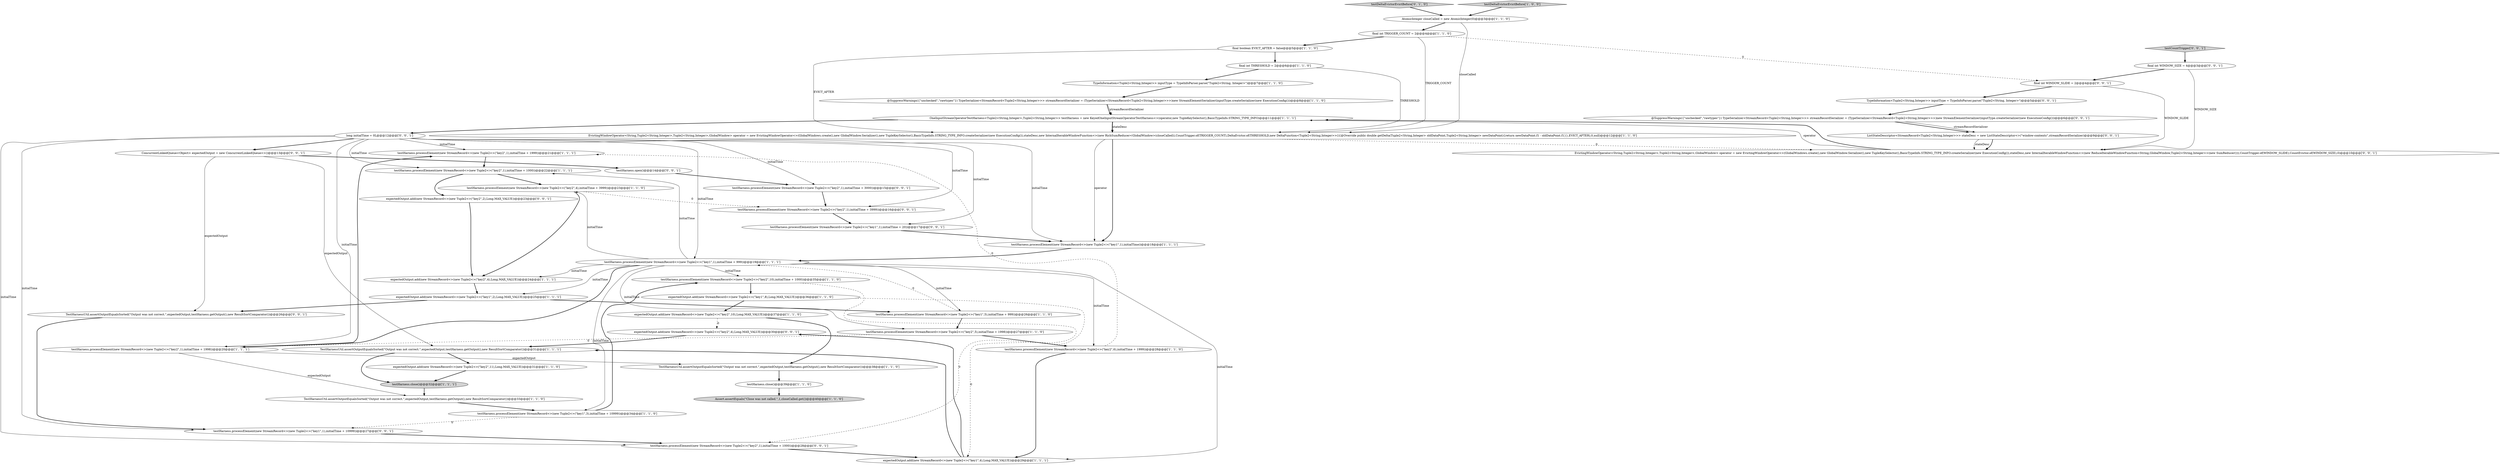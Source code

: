 digraph {
31 [style = filled, label = "testHarness.processElement(new StreamRecord<>(new Tuple2<>(\"key2\",1),initialTime + 1999))@@@21@@@['1', '1', '1']", fillcolor = white, shape = ellipse image = "AAA0AAABBB1BBB"];
46 [style = filled, label = "final int WINDOW_SIZE = 4@@@3@@@['0', '0', '1']", fillcolor = white, shape = ellipse image = "AAA0AAABBB3BBB"];
33 [style = filled, label = "EvictingWindowOperator<String,Tuple2<String,Integer>,Tuple2<String,Integer>,GlobalWindow> operator = new EvictingWindowOperator<>(GlobalWindows.create(),new GlobalWindow.Serializer(),new TupleKeySelector(),BasicTypeInfo.STRING_TYPE_INFO.createSerializer(new ExecutionConfig()),stateDesc,new InternalIterableWindowFunction<>(new ReduceIterableWindowFunction<String,GlobalWindow,Tuple2<String,Integer>>(new SumReducer())),CountTrigger.of(WINDOW_SLIDE),CountEvictor.of(WINDOW_SIZE),0)@@@10@@@['0', '0', '1']", fillcolor = white, shape = ellipse image = "AAA0AAABBB3BBB"];
8 [style = filled, label = "EvictingWindowOperator<String,Tuple2<String,Integer>,Tuple2<String,Integer>,GlobalWindow> operator = new EvictingWindowOperator<>(GlobalWindows.create(),new GlobalWindow.Serializer(),new TupleKeySelector(),BasicTypeInfo.STRING_TYPE_INFO.createSerializer(new ExecutionConfig()),stateDesc,new InternalIterableWindowFunction<>(new RichSumReducer<GlobalWindow>(closeCalled)),CountTrigger.of(TRIGGER_COUNT),DeltaEvictor.of(THRESHOLD,new DeltaFunction<Tuple2<String,Integer>>(){@Override public double getDelta(Tuple2<String,Integer> oldDataPoint,Tuple2<String,Integer> newDataPoint){return newDataPoint.f1 - oldDataPoint.f1}},EVICT_AFTER),0,null)@@@12@@@['1', '1', '0']", fillcolor = white, shape = ellipse image = "AAA0AAABBB1BBB"];
40 [style = filled, label = "final int WINDOW_SLIDE = 2@@@4@@@['0', '0', '1']", fillcolor = white, shape = ellipse image = "AAA0AAABBB3BBB"];
43 [style = filled, label = "testCountTrigger['0', '0', '1']", fillcolor = lightgray, shape = diamond image = "AAA0AAABBB3BBB"];
32 [style = filled, label = "testDeltaEvictorEvictBefore['0', '1', '0']", fillcolor = lightgray, shape = diamond image = "AAA0AAABBB2BBB"];
39 [style = filled, label = "TypeInformation<Tuple2<String,Integer>> inputType = TypeInfoParser.parse(\"Tuple2<String, Integer>\")@@@5@@@['0', '0', '1']", fillcolor = white, shape = ellipse image = "AAA0AAABBB3BBB"];
19 [style = filled, label = "final int THRESHOLD = 2@@@6@@@['1', '1', '0']", fillcolor = white, shape = ellipse image = "AAA0AAABBB1BBB"];
45 [style = filled, label = "expectedOutput.add(new StreamRecord<>(new Tuple2<>(\"key2\",4),Long.MAX_VALUE))@@@30@@@['0', '0', '1']", fillcolor = white, shape = ellipse image = "AAA0AAABBB3BBB"];
16 [style = filled, label = "testHarness.processElement(new StreamRecord<>(new Tuple2<>(\"key1\",1),initialTime))@@@18@@@['1', '1', '1']", fillcolor = white, shape = ellipse image = "AAA0AAABBB1BBB"];
1 [style = filled, label = "testHarness.close()@@@39@@@['1', '1', '0']", fillcolor = white, shape = ellipse image = "AAA0AAABBB1BBB"];
18 [style = filled, label = "Assert.assertEquals(\"Close was not called.\",1,closeCalled.get())@@@40@@@['1', '1', '0']", fillcolor = lightgray, shape = ellipse image = "AAA0AAABBB1BBB"];
9 [style = filled, label = "testDeltaEvictorEvictBefore['1', '0', '0']", fillcolor = lightgray, shape = diamond image = "AAA0AAABBB1BBB"];
4 [style = filled, label = "testHarness.processElement(new StreamRecord<>(new Tuple2<>(\"key2\",10),initialTime + 1000))@@@35@@@['1', '1', '0']", fillcolor = white, shape = ellipse image = "AAA0AAABBB1BBB"];
35 [style = filled, label = "testHarness.processElement(new StreamRecord<>(new Tuple2<>(\"key2\",1),initialTime + 3000))@@@15@@@['0', '0', '1']", fillcolor = white, shape = ellipse image = "AAA0AAABBB3BBB"];
41 [style = filled, label = "@SuppressWarnings({\"unchecked\",\"rawtypes\"}) TypeSerializer<StreamRecord<Tuple2<String,Integer>>> streamRecordSerializer = (TypeSerializer<StreamRecord<Tuple2<String,Integer>>>)new StreamElementSerializer(inputType.createSerializer(new ExecutionConfig()))@@@6@@@['0', '0', '1']", fillcolor = white, shape = ellipse image = "AAA0AAABBB3BBB"];
44 [style = filled, label = "testHarness.processElement(new StreamRecord<>(new Tuple2<>(\"key1\",1),initialTime + 20))@@@17@@@['0', '0', '1']", fillcolor = white, shape = ellipse image = "AAA0AAABBB3BBB"];
38 [style = filled, label = "testHarness.processElement(new StreamRecord<>(new Tuple2<>(\"key2\",1),initialTime + 3999))@@@16@@@['0', '0', '1']", fillcolor = white, shape = ellipse image = "AAA0AAABBB3BBB"];
27 [style = filled, label = "testHarness.processElement(new StreamRecord<>(new Tuple2<>(\"key2\",1),initialTime + 1998))@@@20@@@['1', '1', '1']", fillcolor = white, shape = ellipse image = "AAA0AAABBB1BBB"];
11 [style = filled, label = "expectedOutput.add(new StreamRecord<>(new Tuple2<>(\"key2\",11),Long.MAX_VALUE))@@@31@@@['1', '1', '0']", fillcolor = white, shape = ellipse image = "AAA0AAABBB1BBB"];
7 [style = filled, label = "testHarness.processElement(new StreamRecord<>(new Tuple2<>(\"key2\",6),initialTime + 1999))@@@28@@@['1', '1', '0']", fillcolor = white, shape = ellipse image = "AAA0AAABBB1BBB"];
22 [style = filled, label = "@SuppressWarnings({\"unchecked\",\"rawtypes\"}) TypeSerializer<StreamRecord<Tuple2<String,Integer>>> streamRecordSerializer = (TypeSerializer<StreamRecord<Tuple2<String,Integer>>>)new StreamElementSerializer(inputType.createSerializer(new ExecutionConfig()))@@@8@@@['1', '1', '0']", fillcolor = white, shape = ellipse image = "AAA0AAABBB1BBB"];
17 [style = filled, label = "testHarness.processElement(new StreamRecord<>(new Tuple2<>(\"key1\",5),initialTime + 999))@@@26@@@['1', '1', '0']", fillcolor = white, shape = ellipse image = "AAA0AAABBB1BBB"];
21 [style = filled, label = "testHarness.processElement(new StreamRecord<>(new Tuple2<>(\"key2\",4),initialTime + 3999))@@@23@@@['1', '1', '0']", fillcolor = white, shape = ellipse image = "AAA0AAABBB1BBB"];
29 [style = filled, label = "TypeInformation<Tuple2<String,Integer>> inputType = TypeInfoParser.parse(\"Tuple2<String, Integer>\")@@@7@@@['1', '1', '0']", fillcolor = white, shape = ellipse image = "AAA0AAABBB1BBB"];
23 [style = filled, label = "testHarness.processElement(new StreamRecord<>(new Tuple2<>(\"key1\",1),initialTime + 999))@@@19@@@['1', '1', '1']", fillcolor = white, shape = ellipse image = "AAA0AAABBB1BBB"];
30 [style = filled, label = "OneInputStreamOperatorTestHarness<Tuple2<String,Integer>,Tuple2<String,Integer>> testHarness = new KeyedOneInputStreamOperatorTestHarness<>(operator,new TupleKeySelector(),BasicTypeInfo.STRING_TYPE_INFO)@@@11@@@['1', '1', '1']", fillcolor = white, shape = ellipse image = "AAA0AAABBB1BBB"];
6 [style = filled, label = "expectedOutput.add(new StreamRecord<>(new Tuple2<>(\"key1\",8),Long.MAX_VALUE))@@@36@@@['1', '1', '0']", fillcolor = white, shape = ellipse image = "AAA0AAABBB1BBB"];
25 [style = filled, label = "expectedOutput.add(new StreamRecord<>(new Tuple2<>(\"key2\",10),Long.MAX_VALUE))@@@37@@@['1', '1', '0']", fillcolor = white, shape = ellipse image = "AAA0AAABBB1BBB"];
42 [style = filled, label = "testHarness.open()@@@14@@@['0', '0', '1']", fillcolor = white, shape = ellipse image = "AAA0AAABBB3BBB"];
34 [style = filled, label = "ConcurrentLinkedQueue<Object> expectedOutput = new ConcurrentLinkedQueue<>()@@@13@@@['0', '0', '1']", fillcolor = white, shape = ellipse image = "AAA0AAABBB3BBB"];
3 [style = filled, label = "final int TRIGGER_COUNT = 2@@@4@@@['1', '1', '0']", fillcolor = white, shape = ellipse image = "AAA0AAABBB1BBB"];
37 [style = filled, label = "expectedOutput.add(new StreamRecord<>(new Tuple2<>(\"key2\",2),Long.MAX_VALUE))@@@23@@@['0', '0', '1']", fillcolor = white, shape = ellipse image = "AAA0AAABBB3BBB"];
20 [style = filled, label = "testHarness.close()@@@32@@@['1', '1', '1']", fillcolor = lightgray, shape = ellipse image = "AAA0AAABBB1BBB"];
48 [style = filled, label = "ListStateDescriptor<StreamRecord<Tuple2<String,Integer>>> stateDesc = new ListStateDescriptor<>(\"window-contents\",streamRecordSerializer)@@@9@@@['0', '0', '1']", fillcolor = white, shape = ellipse image = "AAA0AAABBB3BBB"];
47 [style = filled, label = "long initialTime = 0L@@@12@@@['0', '0', '1']", fillcolor = white, shape = ellipse image = "AAA0AAABBB3BBB"];
5 [style = filled, label = "expectedOutput.add(new StreamRecord<>(new Tuple2<>(\"key2\",4),Long.MAX_VALUE))@@@24@@@['1', '1', '1']", fillcolor = white, shape = ellipse image = "AAA0AAABBB1BBB"];
13 [style = filled, label = "testHarness.processElement(new StreamRecord<>(new Tuple2<>(\"key2\",5),initialTime + 1998))@@@27@@@['1', '1', '0']", fillcolor = white, shape = ellipse image = "AAA0AAABBB1BBB"];
50 [style = filled, label = "testHarness.processElement(new StreamRecord<>(new Tuple2<>(\"key2\",1),initialTime + 1000))@@@28@@@['0', '0', '1']", fillcolor = white, shape = ellipse image = "AAA0AAABBB3BBB"];
24 [style = filled, label = "expectedOutput.add(new StreamRecord<>(new Tuple2<>(\"key1\",4),Long.MAX_VALUE))@@@29@@@['1', '1', '1']", fillcolor = white, shape = ellipse image = "AAA0AAABBB1BBB"];
0 [style = filled, label = "TestHarnessUtil.assertOutputEqualsSorted(\"Output was not correct.\",expectedOutput,testHarness.getOutput(),new ResultSortComparator())@@@33@@@['1', '1', '0']", fillcolor = white, shape = ellipse image = "AAA0AAABBB1BBB"];
2 [style = filled, label = "AtomicInteger closeCalled = new AtomicInteger(0)@@@3@@@['1', '1', '0']", fillcolor = white, shape = ellipse image = "AAA0AAABBB1BBB"];
28 [style = filled, label = "TestHarnessUtil.assertOutputEqualsSorted(\"Output was not correct.\",expectedOutput,testHarness.getOutput(),new ResultSortComparator())@@@31@@@['1', '1', '1']", fillcolor = white, shape = ellipse image = "AAA0AAABBB1BBB"];
49 [style = filled, label = "TestHarnessUtil.assertOutputEqualsSorted(\"Output was not correct.\",expectedOutput,testHarness.getOutput(),new ResultSortComparator())@@@26@@@['0', '0', '1']", fillcolor = white, shape = ellipse image = "AAA0AAABBB3BBB"];
10 [style = filled, label = "final boolean EVICT_AFTER = false@@@5@@@['1', '1', '0']", fillcolor = white, shape = ellipse image = "AAA0AAABBB1BBB"];
14 [style = filled, label = "testHarness.processElement(new StreamRecord<>(new Tuple2<>(\"key1\",3),initialTime + 10999))@@@34@@@['1', '1', '0']", fillcolor = white, shape = ellipse image = "AAA0AAABBB1BBB"];
12 [style = filled, label = "expectedOutput.add(new StreamRecord<>(new Tuple2<>(\"key1\",2),Long.MAX_VALUE))@@@25@@@['1', '1', '1']", fillcolor = white, shape = ellipse image = "AAA0AAABBB1BBB"];
15 [style = filled, label = "TestHarnessUtil.assertOutputEqualsSorted(\"Output was not correct.\",expectedOutput,testHarness.getOutput(),new ResultSortComparator())@@@38@@@['1', '1', '0']", fillcolor = white, shape = ellipse image = "AAA0AAABBB1BBB"];
26 [style = filled, label = "testHarness.processElement(new StreamRecord<>(new Tuple2<>(\"key2\",1),initialTime + 1000))@@@22@@@['1', '1', '1']", fillcolor = white, shape = ellipse image = "AAA0AAABBB1BBB"];
36 [style = filled, label = "testHarness.processElement(new StreamRecord<>(new Tuple2<>(\"key1\",1),initialTime + 10999))@@@27@@@['0', '0', '1']", fillcolor = white, shape = ellipse image = "AAA0AAABBB3BBB"];
23->14 [style = solid, label="initialTime"];
34->28 [style = solid, label="expectedOutput"];
8->16 [style = bold, label=""];
47->27 [style = solid, label="initialTime"];
3->40 [style = dashed, label="0"];
38->44 [style = bold, label=""];
28->20 [style = bold, label=""];
47->16 [style = solid, label="initialTime"];
8->33 [style = dashed, label="0"];
10->19 [style = bold, label=""];
20->0 [style = bold, label=""];
23->24 [style = solid, label="initialTime"];
22->30 [style = bold, label=""];
37->5 [style = bold, label=""];
41->48 [style = bold, label=""];
19->8 [style = solid, label="THRESHOLD"];
23->21 [style = solid, label="initialTime"];
0->14 [style = bold, label=""];
27->0 [style = solid, label="expectedOutput"];
23->17 [style = solid, label="initialTime"];
25->15 [style = bold, label=""];
35->38 [style = bold, label=""];
30->8 [style = bold, label=""];
47->34 [style = bold, label=""];
49->36 [style = bold, label=""];
24->28 [style = bold, label=""];
9->2 [style = bold, label=""];
47->50 [style = solid, label="initialTime"];
27->31 [style = bold, label=""];
34->42 [style = bold, label=""];
43->46 [style = bold, label=""];
3->10 [style = bold, label=""];
7->24 [style = bold, label=""];
3->8 [style = solid, label="TRIGGER_COUNT"];
44->16 [style = bold, label=""];
23->7 [style = solid, label="initialTime"];
4->50 [style = dashed, label="0"];
46->33 [style = solid, label="WINDOW_SIZE"];
48->33 [style = bold, label=""];
33->30 [style = bold, label=""];
23->13 [style = solid, label="initialTime"];
39->41 [style = bold, label=""];
26->37 [style = bold, label=""];
30->47 [style = bold, label=""];
36->50 [style = bold, label=""];
17->23 [style = dashed, label="0"];
46->40 [style = bold, label=""];
30->8 [style = solid, label="stateDesc"];
14->4 [style = bold, label=""];
23->4 [style = solid, label="initialTime"];
7->31 [style = dashed, label="0"];
27->15 [style = solid, label="expectedOutput"];
19->29 [style = bold, label=""];
8->16 [style = solid, label="operator"];
2->3 [style = bold, label=""];
12->17 [style = bold, label=""];
21->38 [style = dashed, label="0"];
16->23 [style = bold, label=""];
10->8 [style = solid, label="EVICT_AFTER"];
24->45 [style = bold, label=""];
26->21 [style = bold, label=""];
12->49 [style = bold, label=""];
21->5 [style = bold, label=""];
31->26 [style = bold, label=""];
47->38 [style = solid, label="initialTime"];
41->48 [style = solid, label="streamRecordSerializer"];
40->39 [style = bold, label=""];
13->27 [style = dashed, label="0"];
25->45 [style = dashed, label="0"];
23->12 [style = solid, label="initialTime"];
17->13 [style = bold, label=""];
50->24 [style = bold, label=""];
2->8 [style = solid, label="closeCalled"];
15->1 [style = bold, label=""];
11->20 [style = bold, label=""];
22->30 [style = solid, label="streamRecordSerializer"];
23->27 [style = bold, label=""];
4->6 [style = bold, label=""];
47->23 [style = solid, label="initialTime"];
28->11 [style = bold, label=""];
33->30 [style = solid, label="operator"];
1->18 [style = bold, label=""];
45->28 [style = bold, label=""];
14->36 [style = dashed, label="0"];
32->2 [style = bold, label=""];
23->26 [style = solid, label="initialTime"];
23->5 [style = solid, label="initialTime"];
48->33 [style = solid, label="stateDesc"];
47->44 [style = solid, label="initialTime"];
42->35 [style = bold, label=""];
47->26 [style = solid, label="initialTime"];
47->35 [style = solid, label="initialTime"];
5->12 [style = bold, label=""];
13->7 [style = bold, label=""];
6->24 [style = dashed, label="0"];
47->31 [style = solid, label="initialTime"];
40->33 [style = solid, label="WINDOW_SLIDE"];
34->49 [style = solid, label="expectedOutput"];
47->36 [style = solid, label="initialTime"];
29->22 [style = bold, label=""];
6->25 [style = bold, label=""];
}
